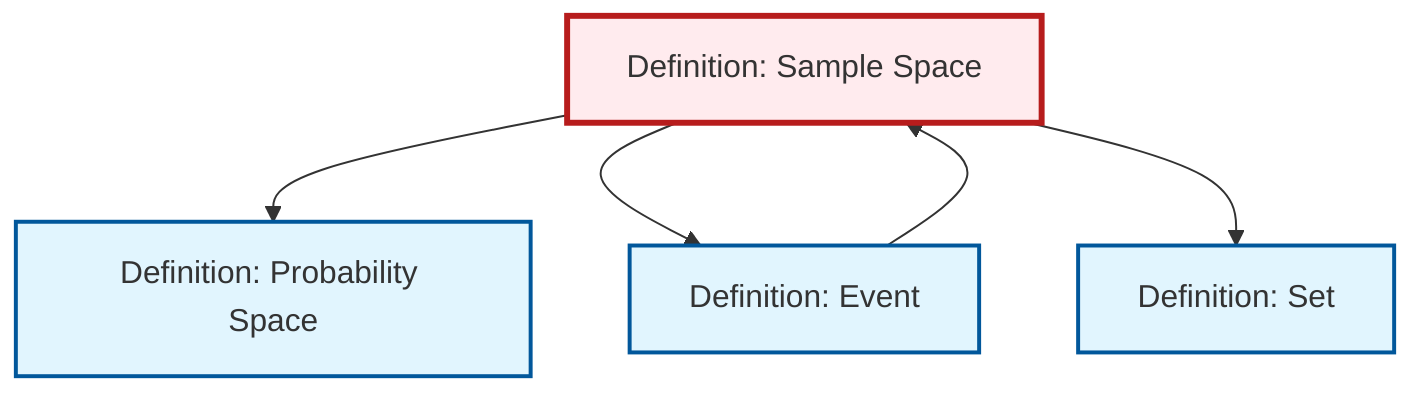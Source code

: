 graph TD
    classDef definition fill:#e1f5fe,stroke:#01579b,stroke-width:2px
    classDef theorem fill:#f3e5f5,stroke:#4a148c,stroke-width:2px
    classDef axiom fill:#fff3e0,stroke:#e65100,stroke-width:2px
    classDef example fill:#e8f5e9,stroke:#1b5e20,stroke-width:2px
    classDef current fill:#ffebee,stroke:#b71c1c,stroke-width:3px
    def-set["Definition: Set"]:::definition
    def-probability-space["Definition: Probability Space"]:::definition
    def-sample-space["Definition: Sample Space"]:::definition
    def-event["Definition: Event"]:::definition
    def-event --> def-sample-space
    def-sample-space --> def-probability-space
    def-sample-space --> def-event
    def-sample-space --> def-set
    class def-sample-space current